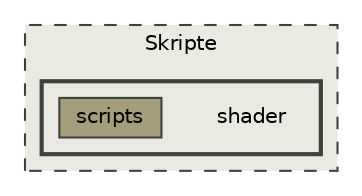 digraph "C:/playground/Unity/Softwareprojekt_VR-Reaktor-Leitwarte/Assets/Skripte/shader"
{
 // LATEX_PDF_SIZE
  bgcolor="transparent";
  edge [fontname=Helvetica,fontsize=10,labelfontname=Helvetica,labelfontsize=10];
  node [fontname=Helvetica,fontsize=10,shape=box,height=0.2,width=0.4];
  compound=true
  subgraph clusterdir_28c6b7030ec821152646e8883fcf3bdd {
    graph [ bgcolor="#ebeae2", pencolor="grey25", label="Skripte", fontname=Helvetica,fontsize=10 style="filled,dashed", URL="dir_28c6b7030ec821152646e8883fcf3bdd.html",tooltip=""]
  subgraph clusterdir_be8da9449c9f741b31d47279387b6db6 {
    graph [ bgcolor="#ebeae2", pencolor="grey25", label="", fontname=Helvetica,fontsize=10 style="filled,bold", URL="dir_be8da9449c9f741b31d47279387b6db6.html",tooltip=""]
    dir_be8da9449c9f741b31d47279387b6db6 [shape=plaintext, label="shader"];
  dir_7e6127582d900bd1258a125e4a7d1c8b [label="scripts", fillcolor="#a49e7a", color="grey25", style="filled", URL="dir_7e6127582d900bd1258a125e4a7d1c8b.html",tooltip=""];
  }
  }
}
